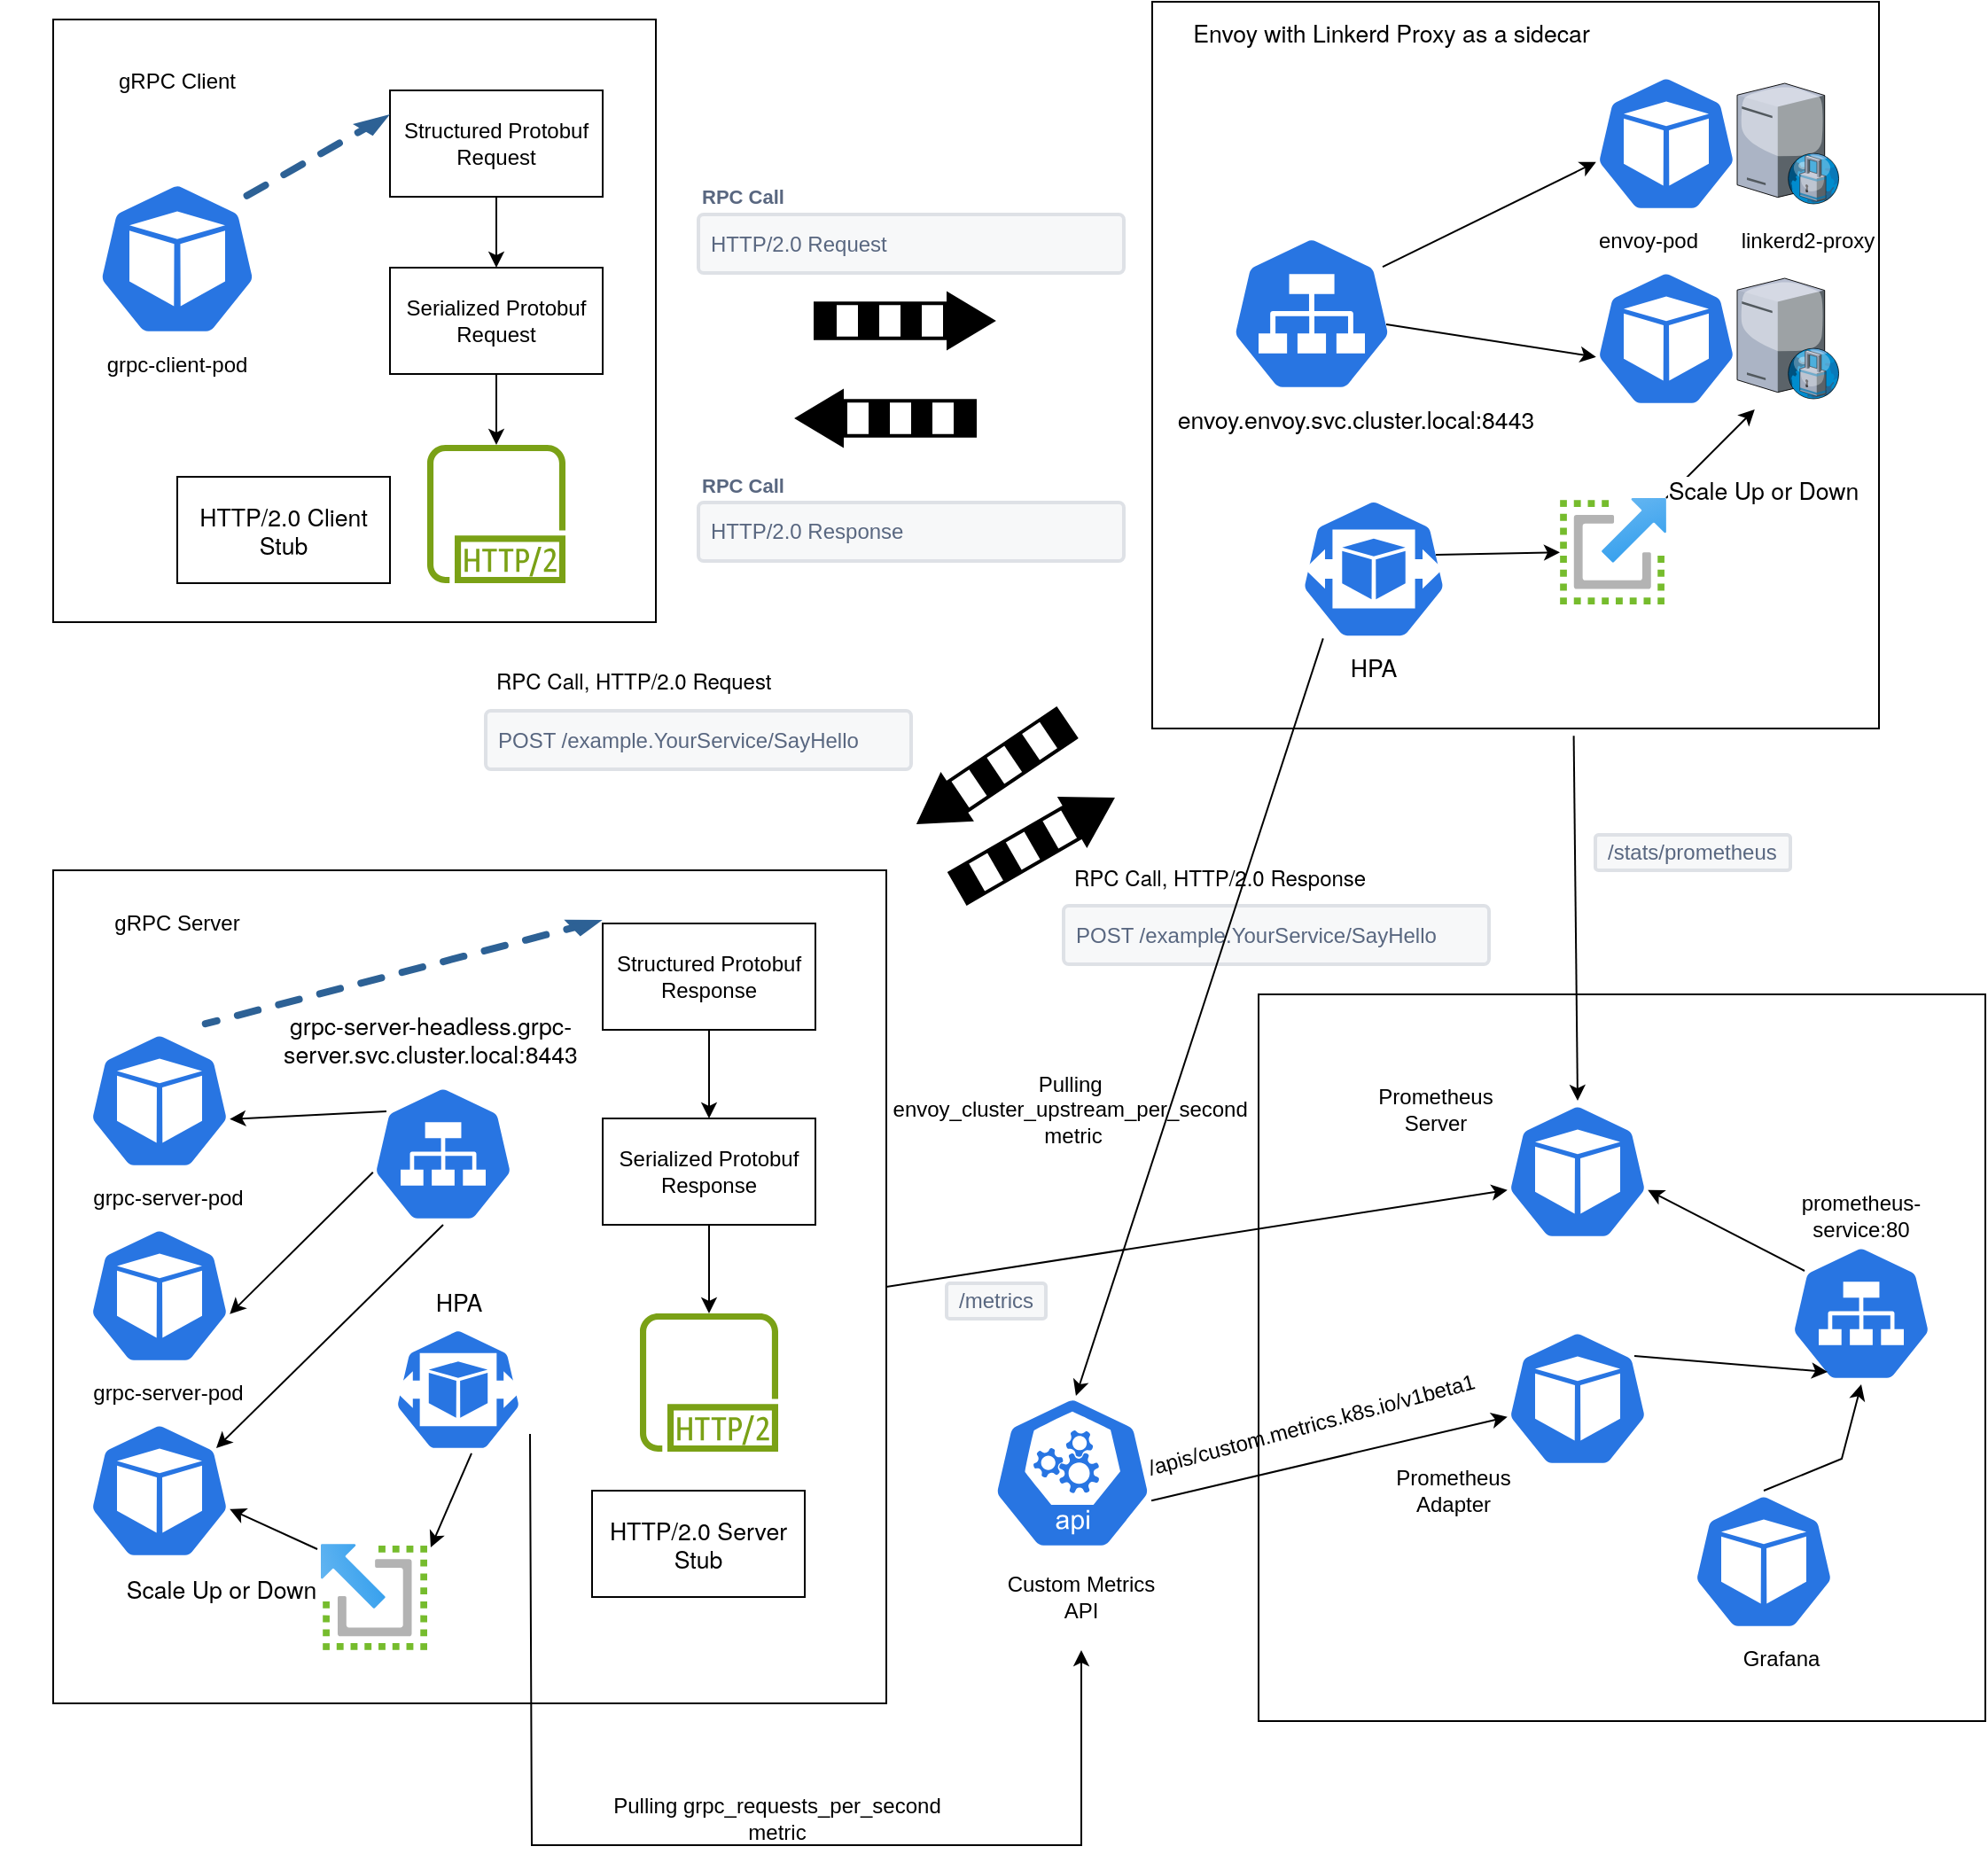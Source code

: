 <mxfile version="22.0.4" type="device">
  <diagram name="Page-1" id="N5Q_urzB3sijw5tgfWox">
    <mxGraphModel dx="1026" dy="655" grid="1" gridSize="10" guides="1" tooltips="1" connect="1" arrows="1" fold="1" page="1" pageScale="1" pageWidth="827" pageHeight="1169" math="0" shadow="0">
      <root>
        <mxCell id="0" />
        <mxCell id="1" parent="0" />
        <mxCell id="jXOrpQiIvjn3FiTN3Y6k-3" value="" style="whiteSpace=wrap;html=1;aspect=fixed;" parent="1" vertex="1">
          <mxGeometry x="50" y="60" width="340" height="340" as="geometry" />
        </mxCell>
        <mxCell id="jXOrpQiIvjn3FiTN3Y6k-4" value="gRPC Client" style="text;html=1;strokeColor=none;fillColor=none;align=center;verticalAlign=middle;whiteSpace=wrap;rounded=0;strokeWidth=4;" parent="1" vertex="1">
          <mxGeometry x="70" y="80" width="100" height="30" as="geometry" />
        </mxCell>
        <mxCell id="jXOrpQiIvjn3FiTN3Y6k-5" value="" style="sketch=0;html=1;dashed=0;whitespace=wrap;fillColor=#2875E2;strokeColor=#ffffff;points=[[0.005,0.63,0],[0.1,0.2,0],[0.9,0.2,0],[0.5,0,0],[0.995,0.63,0],[0.72,0.99,0],[0.5,1,0],[0.28,0.99,0]];verticalLabelPosition=bottom;align=center;verticalAlign=top;shape=mxgraph.kubernetes.icon;prIcon=pod" parent="1" vertex="1">
          <mxGeometry x="75" y="150" width="90" height="90" as="geometry" />
        </mxCell>
        <mxCell id="jXOrpQiIvjn3FiTN3Y6k-6" value="Structured Protobuf Request" style="rounded=0;whiteSpace=wrap;html=1;" parent="1" vertex="1">
          <mxGeometry x="240" y="100" width="120" height="60" as="geometry" />
        </mxCell>
        <mxCell id="jXOrpQiIvjn3FiTN3Y6k-15" value="" style="edgeStyle=orthogonalEdgeStyle;rounded=0;orthogonalLoop=1;jettySize=auto;html=1;" parent="1" source="jXOrpQiIvjn3FiTN3Y6k-7" target="jXOrpQiIvjn3FiTN3Y6k-8" edge="1">
          <mxGeometry relative="1" as="geometry" />
        </mxCell>
        <mxCell id="jXOrpQiIvjn3FiTN3Y6k-7" value="Serialized Protobuf Request" style="rounded=0;whiteSpace=wrap;html=1;" parent="1" vertex="1">
          <mxGeometry x="240" y="200" width="120" height="60" as="geometry" />
        </mxCell>
        <mxCell id="jXOrpQiIvjn3FiTN3Y6k-8" value="" style="sketch=0;outlineConnect=0;fontColor=#232F3E;gradientColor=none;fillColor=#7AA116;strokeColor=none;dashed=0;verticalLabelPosition=bottom;verticalAlign=top;align=center;html=1;fontSize=12;fontStyle=0;aspect=fixed;pointerEvents=1;shape=mxgraph.aws4.http2_protocol;" parent="1" vertex="1">
          <mxGeometry x="261" y="300" width="78" height="78" as="geometry" />
        </mxCell>
        <mxCell id="jXOrpQiIvjn3FiTN3Y6k-9" value="&lt;p style=&quot;-webkit-tap-highlight-color: transparent; box-sizing: border-box; margin: 0px; padding: 0px; font-family: &amp;quot;Helvetica Neue&amp;quot;, Helvetica, &amp;quot;PingFang SC&amp;quot;, &amp;quot;Hiragino Sans GB&amp;quot;, &amp;quot;Microsoft YaHei&amp;quot;, &amp;quot;\5 FAE8F6F96C59ED1&amp;quot;, Arial, sans-serif; background-color: rgb(255, 255, 255); line-height: 1.2; font-size: 10pt;&quot;&gt;HTTP/2.0 Client Stub&lt;/p&gt;" style="rounded=0;whiteSpace=wrap;html=1;" parent="1" vertex="1">
          <mxGeometry x="120" y="318" width="120" height="60" as="geometry" />
        </mxCell>
        <mxCell id="jXOrpQiIvjn3FiTN3Y6k-14" value="" style="endArrow=classic;html=1;rounded=0;exitX=0.5;exitY=1;exitDx=0;exitDy=0;" parent="1" source="jXOrpQiIvjn3FiTN3Y6k-6" target="jXOrpQiIvjn3FiTN3Y6k-7" edge="1">
          <mxGeometry width="50" height="50" relative="1" as="geometry">
            <mxPoint x="440" y="300" as="sourcePoint" />
            <mxPoint x="490" y="250" as="targetPoint" />
          </mxGeometry>
        </mxCell>
        <mxCell id="jXOrpQiIvjn3FiTN3Y6k-16" value="grpc-client-pod" style="text;html=1;strokeColor=none;fillColor=none;align=center;verticalAlign=middle;whiteSpace=wrap;rounded=0;strokeWidth=4;" parent="1" vertex="1">
          <mxGeometry x="70" y="240" width="100" height="30" as="geometry" />
        </mxCell>
        <mxCell id="jXOrpQiIvjn3FiTN3Y6k-17" value="" style="verticalLabelPosition=bottom;html=1;verticalAlign=top;strokeWidth=1;align=center;outlineConnect=0;dashed=0;outlineConnect=0;shape=mxgraph.aws3d.dashedEdge2;strokeColor=#2D6195;aspect=fixed;" parent="1" vertex="1">
          <mxGeometry x="158.29" y="113.46" width="81.71" height="46.54" as="geometry" />
        </mxCell>
        <mxCell id="jXOrpQiIvjn3FiTN3Y6k-18" value="" style="whiteSpace=wrap;html=1;aspect=fixed;" parent="1" vertex="1">
          <mxGeometry x="670" y="50" width="410" height="410" as="geometry" />
        </mxCell>
        <mxCell id="jXOrpQiIvjn3FiTN3Y6k-19" value="" style="verticalLabelPosition=bottom;html=1;verticalAlign=top;strokeWidth=2;shape=mxgraph.lean_mapping.push_arrow;" parent="1" vertex="1">
          <mxGeometry x="480" y="215" width="100" height="30" as="geometry" />
        </mxCell>
        <mxCell id="jXOrpQiIvjn3FiTN3Y6k-21" value="" style="verticalLabelPosition=bottom;html=1;verticalAlign=top;strokeWidth=2;shape=mxgraph.lean_mapping.push_arrow;rotation=-180;" parent="1" vertex="1">
          <mxGeometry x="470" y="270" width="100" height="30" as="geometry" />
        </mxCell>
        <mxCell id="jXOrpQiIvjn3FiTN3Y6k-22" value="" style="sketch=0;html=1;dashed=0;whitespace=wrap;fillColor=#2875E2;strokeColor=#ffffff;points=[[0.005,0.63,0],[0.1,0.2,0],[0.9,0.2,0],[0.5,0,0],[0.995,0.63,0],[0.72,0.99,0],[0.5,1,0],[0.28,0.99,0]];verticalLabelPosition=bottom;align=center;verticalAlign=top;shape=mxgraph.kubernetes.icon;prIcon=pod" parent="1" vertex="1">
          <mxGeometry x="920" y="90" width="80" height="80" as="geometry" />
        </mxCell>
        <mxCell id="jXOrpQiIvjn3FiTN3Y6k-24" value="" style="sketch=0;html=1;dashed=0;whitespace=wrap;fillColor=#2875E2;strokeColor=#ffffff;points=[[0.005,0.63,0],[0.1,0.2,0],[0.9,0.2,0],[0.5,0,0],[0.995,0.63,0],[0.72,0.99,0],[0.5,1,0],[0.28,0.99,0]];verticalLabelPosition=bottom;align=center;verticalAlign=top;shape=mxgraph.kubernetes.icon;prIcon=pod" parent="1" vertex="1">
          <mxGeometry x="920" y="200" width="80" height="80" as="geometry" />
        </mxCell>
        <mxCell id="jXOrpQiIvjn3FiTN3Y6k-25" value="" style="verticalLabelPosition=bottom;sketch=0;aspect=fixed;html=1;verticalAlign=top;strokeColor=none;align=center;outlineConnect=0;shape=mxgraph.citrix.proxy_server;" parent="1" vertex="1">
          <mxGeometry x="1000" y="96" width="57.8" height="68" as="geometry" />
        </mxCell>
        <mxCell id="jXOrpQiIvjn3FiTN3Y6k-26" value="" style="verticalLabelPosition=bottom;sketch=0;aspect=fixed;html=1;verticalAlign=top;strokeColor=none;align=center;outlineConnect=0;shape=mxgraph.citrix.proxy_server;" parent="1" vertex="1">
          <mxGeometry x="1000" y="206" width="57.8" height="68" as="geometry" />
        </mxCell>
        <mxCell id="jXOrpQiIvjn3FiTN3Y6k-27" value="envoy-pod" style="text;html=1;strokeColor=none;fillColor=none;align=center;verticalAlign=middle;whiteSpace=wrap;rounded=0;strokeWidth=4;" parent="1" vertex="1">
          <mxGeometry x="900" y="170" width="100" height="30" as="geometry" />
        </mxCell>
        <mxCell id="jXOrpQiIvjn3FiTN3Y6k-28" value="linkerd2-proxy" style="text;html=1;strokeColor=none;fillColor=none;align=center;verticalAlign=middle;whiteSpace=wrap;rounded=0;strokeWidth=4;" parent="1" vertex="1">
          <mxGeometry x="990" y="170" width="100" height="30" as="geometry" />
        </mxCell>
        <mxCell id="jXOrpQiIvjn3FiTN3Y6k-29" value="&lt;p style=&quot;-webkit-tap-highlight-color: transparent; box-sizing: border-box; margin: 0px; padding: 0px; font-family: &amp;quot;Helvetica Neue&amp;quot;, Helvetica, &amp;quot;PingFang SC&amp;quot;, &amp;quot;Hiragino Sans GB&amp;quot;, &amp;quot;Microsoft YaHei&amp;quot;, &amp;quot;\5 FAE8F6F96C59ED1&amp;quot;, Arial, sans-serif; background-color: rgb(255, 255, 255); line-height: 1.2; font-size: 10pt;&quot;&gt;Envoy with Linkerd Proxy as a sidecar&lt;/p&gt;&lt;div&gt;&lt;span style=&quot;-webkit-tap-highlight-color: transparent; box-sizing: border-box; font-family: Arial; font-size: 10pt;&quot;&gt;&lt;br&gt;&lt;/span&gt;&lt;/div&gt;" style="text;html=1;strokeColor=none;fillColor=none;align=center;verticalAlign=middle;whiteSpace=wrap;rounded=0;strokeWidth=4;" parent="1" vertex="1">
          <mxGeometry x="680" y="60" width="250" height="30" as="geometry" />
        </mxCell>
        <mxCell id="jXOrpQiIvjn3FiTN3Y6k-30" value="" style="sketch=0;html=1;dashed=0;whitespace=wrap;fillColor=#2875E2;strokeColor=#ffffff;points=[[0.005,0.63,0],[0.1,0.2,0],[0.9,0.2,0],[0.5,0,0],[0.995,0.63,0],[0.72,0.99,0],[0.5,1,0],[0.28,0.99,0]];verticalLabelPosition=bottom;align=center;verticalAlign=top;shape=mxgraph.kubernetes.icon;prIcon=svc" parent="1" vertex="1">
          <mxGeometry x="710" y="182" width="100" height="88" as="geometry" />
        </mxCell>
        <mxCell id="jXOrpQiIvjn3FiTN3Y6k-31" value="&lt;p style=&quot;-webkit-tap-highlight-color: transparent; box-sizing: border-box; margin: 0px; padding: 0px; font-family: &amp;quot;Helvetica Neue&amp;quot;, Helvetica, &amp;quot;PingFang SC&amp;quot;, &amp;quot;Hiragino Sans GB&amp;quot;, &amp;quot;Microsoft YaHei&amp;quot;, &amp;quot;\5 FAE8F6F96C59ED1&amp;quot;, Arial, sans-serif; background-color: rgb(255, 255, 255); line-height: 1.2; font-size: 10pt;&quot;&gt;envoy.envoy.svc.cluster.local:8443&lt;br&gt;&lt;/p&gt;" style="text;html=1;strokeColor=none;fillColor=none;align=center;verticalAlign=middle;whiteSpace=wrap;rounded=0;strokeWidth=4;" parent="1" vertex="1">
          <mxGeometry x="660" y="270" width="250" height="30" as="geometry" />
        </mxCell>
        <mxCell id="jXOrpQiIvjn3FiTN3Y6k-32" value="" style="sketch=0;html=1;dashed=0;whitespace=wrap;fillColor=#2875E2;strokeColor=#ffffff;points=[[0.005,0.63,0],[0.1,0.2,0],[0.9,0.2,0],[0.5,0,0],[0.995,0.63,0],[0.72,0.99,0],[0.5,1,0],[0.28,0.99,0]];verticalLabelPosition=bottom;align=center;verticalAlign=top;shape=mxgraph.kubernetes.icon;prIcon=hpa" parent="1" vertex="1">
          <mxGeometry x="730" y="330" width="130" height="80" as="geometry" />
        </mxCell>
        <mxCell id="jXOrpQiIvjn3FiTN3Y6k-33" value="&lt;p style=&quot;-webkit-tap-highlight-color: transparent; box-sizing: border-box; margin: 0px; padding: 0px; font-family: &amp;quot;Helvetica Neue&amp;quot;, Helvetica, &amp;quot;PingFang SC&amp;quot;, &amp;quot;Hiragino Sans GB&amp;quot;, &amp;quot;Microsoft YaHei&amp;quot;, &amp;quot;\5 FAE8F6F96C59ED1&amp;quot;, Arial, sans-serif; background-color: rgb(255, 255, 255); line-height: 1.2; font-size: 10pt;&quot;&gt;HPA&lt;br&gt;&lt;/p&gt;" style="text;html=1;strokeColor=none;fillColor=none;align=center;verticalAlign=middle;whiteSpace=wrap;rounded=0;strokeWidth=4;" parent="1" vertex="1">
          <mxGeometry x="670" y="410" width="250" height="30" as="geometry" />
        </mxCell>
        <mxCell id="jXOrpQiIvjn3FiTN3Y6k-34" value="" style="endArrow=classic;html=1;rounded=0;entryX=0.005;entryY=0.63;entryDx=0;entryDy=0;entryPerimeter=0;exitX=0.9;exitY=0.2;exitDx=0;exitDy=0;exitPerimeter=0;" parent="1" source="jXOrpQiIvjn3FiTN3Y6k-30" target="jXOrpQiIvjn3FiTN3Y6k-22" edge="1">
          <mxGeometry width="50" height="50" relative="1" as="geometry">
            <mxPoint x="820" y="190" as="sourcePoint" />
            <mxPoint x="870" y="140" as="targetPoint" />
          </mxGeometry>
        </mxCell>
        <mxCell id="jXOrpQiIvjn3FiTN3Y6k-35" value="" style="endArrow=classic;html=1;rounded=0;entryX=0.005;entryY=0.63;entryDx=0;entryDy=0;entryPerimeter=0;exitX=0.92;exitY=0.568;exitDx=0;exitDy=0;exitPerimeter=0;" parent="1" source="jXOrpQiIvjn3FiTN3Y6k-30" target="jXOrpQiIvjn3FiTN3Y6k-24" edge="1">
          <mxGeometry width="50" height="50" relative="1" as="geometry">
            <mxPoint x="820" y="209" as="sourcePoint" />
            <mxPoint x="930" y="150" as="targetPoint" />
          </mxGeometry>
        </mxCell>
        <mxCell id="jXOrpQiIvjn3FiTN3Y6k-36" value="" style="image;aspect=fixed;html=1;points=[];align=center;fontSize=12;image=img/lib/azure2/general/Scale.svg;" parent="1" vertex="1">
          <mxGeometry x="900" y="330" width="60" height="60" as="geometry" />
        </mxCell>
        <mxCell id="jXOrpQiIvjn3FiTN3Y6k-37" value="" style="endArrow=classic;html=1;rounded=0;exitX=0.769;exitY=0.4;exitDx=0;exitDy=0;exitPerimeter=0;" parent="1" source="jXOrpQiIvjn3FiTN3Y6k-32" target="jXOrpQiIvjn3FiTN3Y6k-36" edge="1">
          <mxGeometry width="50" height="50" relative="1" as="geometry">
            <mxPoint x="840" y="400" as="sourcePoint" />
            <mxPoint x="890" y="350" as="targetPoint" />
          </mxGeometry>
        </mxCell>
        <mxCell id="jXOrpQiIvjn3FiTN3Y6k-38" value="" style="endArrow=classic;html=1;rounded=0;entryX=0.829;entryY=0.561;entryDx=0;entryDy=0;entryPerimeter=0;" parent="1" source="jXOrpQiIvjn3FiTN3Y6k-36" target="jXOrpQiIvjn3FiTN3Y6k-18" edge="1">
          <mxGeometry width="50" height="50" relative="1" as="geometry">
            <mxPoint x="950" y="311" as="sourcePoint" />
            <mxPoint x="1020" y="310" as="targetPoint" />
          </mxGeometry>
        </mxCell>
        <mxCell id="jXOrpQiIvjn3FiTN3Y6k-39" value="&lt;p style=&quot;-webkit-tap-highlight-color: transparent; box-sizing: border-box; margin: 0px; padding: 0px; font-family: &amp;quot;Helvetica Neue&amp;quot;, Helvetica, &amp;quot;PingFang SC&amp;quot;, &amp;quot;Hiragino Sans GB&amp;quot;, &amp;quot;Microsoft YaHei&amp;quot;, &amp;quot;\5 FAE8F6F96C59ED1&amp;quot;, Arial, sans-serif; background-color: rgb(255, 255, 255); line-height: 1.2; font-size: 10pt;&quot;&gt;Scale Up or Down&lt;br&gt;&lt;/p&gt;" style="text;html=1;strokeColor=none;fillColor=none;align=center;verticalAlign=middle;whiteSpace=wrap;rounded=0;strokeWidth=4;" parent="1" vertex="1">
          <mxGeometry x="890" y="310" width="250" height="30" as="geometry" />
        </mxCell>
        <mxCell id="jXOrpQiIvjn3FiTN3Y6k-40" value="RPC Call" style="fillColor=none;strokeColor=none;html=1;fontSize=11;fontStyle=0;align=left;fontColor=#596780;fontStyle=1;fontSize=11" parent="1" vertex="1">
          <mxGeometry x="414" y="150" width="240" height="20" as="geometry" />
        </mxCell>
        <mxCell id="jXOrpQiIvjn3FiTN3Y6k-41" value="HTTP/2.0 Request" style="rounded=1;arcSize=9;fillColor=#F7F8F9;align=left;spacingLeft=5;strokeColor=#DEE1E6;html=1;strokeWidth=2;fontColor=#596780;fontSize=12" parent="1" vertex="1">
          <mxGeometry x="414" y="170" width="240" height="33" as="geometry" />
        </mxCell>
        <mxCell id="jXOrpQiIvjn3FiTN3Y6k-43" value="RPC Call" style="fillColor=none;strokeColor=none;html=1;fontSize=11;fontStyle=0;align=left;fontColor=#596780;fontStyle=1;fontSize=11" parent="1" vertex="1">
          <mxGeometry x="414" y="312.5" width="240" height="20" as="geometry" />
        </mxCell>
        <mxCell id="jXOrpQiIvjn3FiTN3Y6k-44" value="HTTP/2.0 Response" style="rounded=1;arcSize=9;fillColor=#F7F8F9;align=left;spacingLeft=5;strokeColor=#DEE1E6;html=1;strokeWidth=2;fontColor=#596780;fontSize=12" parent="1" vertex="1">
          <mxGeometry x="414" y="332.5" width="240" height="33" as="geometry" />
        </mxCell>
        <mxCell id="jXOrpQiIvjn3FiTN3Y6k-45" value="" style="whiteSpace=wrap;html=1;aspect=fixed;" parent="1" vertex="1">
          <mxGeometry x="50" y="540" width="470" height="470" as="geometry" />
        </mxCell>
        <mxCell id="jXOrpQiIvjn3FiTN3Y6k-46" value="" style="verticalLabelPosition=bottom;html=1;verticalAlign=top;strokeWidth=2;shape=mxgraph.lean_mapping.push_arrow;rotation=-214;" parent="1" vertex="1">
          <mxGeometry x="530" y="470" width="100" height="30" as="geometry" />
        </mxCell>
        <mxCell id="jXOrpQiIvjn3FiTN3Y6k-47" value="" style="verticalLabelPosition=bottom;html=1;verticalAlign=top;strokeWidth=2;shape=mxgraph.lean_mapping.push_arrow;rotation=-30;" parent="1" vertex="1">
          <mxGeometry x="554" y="510" width="100" height="30" as="geometry" />
        </mxCell>
        <mxCell id="jXOrpQiIvjn3FiTN3Y6k-48" value="&lt;p style=&quot;-webkit-tap-highlight-color: transparent; box-sizing: border-box; margin: 0px 4px; padding: 0px; color: rgb(0, 0, 0); font-family: &amp;quot;Helvetica Neue&amp;quot;, Helvetica, &amp;quot;PingFang SC&amp;quot;, &amp;quot;Hiragino Sans GB&amp;quot;, &amp;quot;Microsoft YaHei&amp;quot;, &amp;quot;\5 FAE8F6F96C59ED1&amp;quot;, Arial, sans-serif; font-weight: 400; background-color: rgb(255, 255, 255); text-align: center; line-height: 1.2; font-size: 9pt;&quot;&gt;RPC Call, HTTP/2.0 Request&lt;/p&gt;&lt;div&gt;&lt;span style=&quot;-webkit-tap-highlight-color: transparent; box-sizing: border-box; font-family: Arial; font-size: 9pt;&quot;&gt;&lt;br&gt;&lt;/span&gt;&lt;/div&gt;" style="fillColor=none;strokeColor=none;html=1;fontSize=11;fontStyle=0;align=left;fontColor=#596780;fontStyle=1;fontSize=11" parent="1" vertex="1">
          <mxGeometry x="294" y="430" width="240" height="20" as="geometry" />
        </mxCell>
        <mxCell id="jXOrpQiIvjn3FiTN3Y6k-49" value="POST /example.YourService/SayHello" style="rounded=1;arcSize=9;fillColor=#F7F8F9;align=left;spacingLeft=5;strokeColor=#DEE1E6;html=1;strokeWidth=2;fontColor=#596780;fontSize=12" parent="1" vertex="1">
          <mxGeometry x="294" y="450" width="240" height="33" as="geometry" />
        </mxCell>
        <mxCell id="jXOrpQiIvjn3FiTN3Y6k-50" value="&lt;p style=&quot;border-color: var(--border-color); -webkit-tap-highlight-color: transparent; box-sizing: border-box; margin: 0px 4px; padding: 0px; color: rgb(0, 0, 0); font-family: &amp;quot;Helvetica Neue&amp;quot;, Helvetica, &amp;quot;PingFang SC&amp;quot;, &amp;quot;Hiragino Sans GB&amp;quot;, &amp;quot;Microsoft YaHei&amp;quot;, &amp;quot;\5 FAE8F6F96C59ED1&amp;quot;, Arial, sans-serif; font-weight: 400; background-color: rgb(255, 255, 255); text-align: center; line-height: 1.2; font-size: 9pt;&quot;&gt;RPC Call, HTTP/2.0 Response&lt;/p&gt;&lt;div&gt;&lt;br&gt;&lt;/div&gt;" style="fillColor=none;strokeColor=none;html=1;fontSize=11;fontStyle=0;align=left;fontColor=#596780;fontStyle=1;fontSize=11" parent="1" vertex="1">
          <mxGeometry x="620" y="540" width="240" height="20" as="geometry" />
        </mxCell>
        <mxCell id="jXOrpQiIvjn3FiTN3Y6k-51" value="POST /example.YourService/SayHello" style="rounded=1;arcSize=9;fillColor=#F7F8F9;align=left;spacingLeft=5;strokeColor=#DEE1E6;html=1;strokeWidth=2;fontColor=#596780;fontSize=12" parent="1" vertex="1">
          <mxGeometry x="620" y="560" width="240" height="33" as="geometry" />
        </mxCell>
        <mxCell id="jXOrpQiIvjn3FiTN3Y6k-52" value="" style="sketch=0;html=1;dashed=0;whitespace=wrap;fillColor=#2875E2;strokeColor=#ffffff;points=[[0.005,0.63,0],[0.1,0.2,0],[0.9,0.2,0],[0.5,0,0],[0.995,0.63,0],[0.72,0.99,0],[0.5,1,0],[0.28,0.99,0]];verticalLabelPosition=bottom;align=center;verticalAlign=top;shape=mxgraph.kubernetes.icon;prIcon=pod" parent="1" vertex="1">
          <mxGeometry x="70" y="630" width="80" height="80" as="geometry" />
        </mxCell>
        <mxCell id="jXOrpQiIvjn3FiTN3Y6k-53" value="" style="sketch=0;html=1;dashed=0;whitespace=wrap;fillColor=#2875E2;strokeColor=#ffffff;points=[[0.005,0.63,0],[0.1,0.2,0],[0.9,0.2,0],[0.5,0,0],[0.995,0.63,0],[0.72,0.99,0],[0.5,1,0],[0.28,0.99,0]];verticalLabelPosition=bottom;align=center;verticalAlign=top;shape=mxgraph.kubernetes.icon;prIcon=pod" parent="1" vertex="1">
          <mxGeometry x="70" y="850" width="80" height="80" as="geometry" />
        </mxCell>
        <mxCell id="jXOrpQiIvjn3FiTN3Y6k-54" value="" style="sketch=0;html=1;dashed=0;whitespace=wrap;fillColor=#2875E2;strokeColor=#ffffff;points=[[0.005,0.63,0],[0.1,0.2,0],[0.9,0.2,0],[0.5,0,0],[0.995,0.63,0],[0.72,0.99,0],[0.5,1,0],[0.28,0.99,0]];verticalLabelPosition=bottom;align=center;verticalAlign=top;shape=mxgraph.kubernetes.icon;prIcon=pod" parent="1" vertex="1">
          <mxGeometry x="70" y="740" width="80" height="80" as="geometry" />
        </mxCell>
        <mxCell id="jXOrpQiIvjn3FiTN3Y6k-55" value="gRPC Server" style="text;html=1;strokeColor=none;fillColor=none;align=center;verticalAlign=middle;whiteSpace=wrap;rounded=0;strokeWidth=4;" parent="1" vertex="1">
          <mxGeometry x="70" y="555" width="100" height="30" as="geometry" />
        </mxCell>
        <mxCell id="jXOrpQiIvjn3FiTN3Y6k-56" value="grpc-server-pod" style="text;html=1;strokeColor=none;fillColor=none;align=center;verticalAlign=middle;whiteSpace=wrap;rounded=0;strokeWidth=4;" parent="1" vertex="1">
          <mxGeometry x="65" y="710" width="100" height="30" as="geometry" />
        </mxCell>
        <mxCell id="jXOrpQiIvjn3FiTN3Y6k-57" value="grpc-server-pod" style="text;html=1;strokeColor=none;fillColor=none;align=center;verticalAlign=middle;whiteSpace=wrap;rounded=0;strokeWidth=4;" parent="1" vertex="1">
          <mxGeometry x="65" y="820" width="100" height="30" as="geometry" />
        </mxCell>
        <mxCell id="jXOrpQiIvjn3FiTN3Y6k-58" value="" style="sketch=0;html=1;dashed=0;whitespace=wrap;fillColor=#2875E2;strokeColor=#ffffff;points=[[0.005,0.63,0],[0.1,0.2,0],[0.9,0.2,0],[0.5,0,0],[0.995,0.63,0],[0.72,0.99,0],[0.5,1,0],[0.28,0.99,0]];verticalLabelPosition=bottom;align=center;verticalAlign=top;shape=mxgraph.kubernetes.icon;prIcon=svc" parent="1" vertex="1">
          <mxGeometry x="230" y="660" width="80" height="80" as="geometry" />
        </mxCell>
        <mxCell id="jXOrpQiIvjn3FiTN3Y6k-59" value="&lt;p style=&quot;-webkit-tap-highlight-color: transparent; box-sizing: border-box; margin: 0px; padding: 0px; font-family: &amp;quot;Helvetica Neue&amp;quot;, Helvetica, &amp;quot;PingFang SC&amp;quot;, &amp;quot;Hiragino Sans GB&amp;quot;, &amp;quot;Microsoft YaHei&amp;quot;, &amp;quot;\5 FAE8F6F96C59ED1&amp;quot;, Arial, sans-serif; background-color: rgb(255, 255, 255); line-height: 1.2; font-size: 10pt;&quot;&gt;grpc-server-headless.grpc-server.svc.cluster.local:8443&lt;br&gt;&lt;/p&gt;" style="text;html=1;strokeColor=none;fillColor=none;align=center;verticalAlign=middle;whiteSpace=wrap;rounded=0;strokeWidth=4;" parent="1" vertex="1">
          <mxGeometry x="158.29" y="620" width="210" height="30" as="geometry" />
        </mxCell>
        <mxCell id="jXOrpQiIvjn3FiTN3Y6k-60" value="" style="endArrow=classic;html=1;rounded=0;exitX=0.005;exitY=0.63;exitDx=0;exitDy=0;exitPerimeter=0;entryX=0.995;entryY=0.63;entryDx=0;entryDy=0;entryPerimeter=0;" parent="1" source="jXOrpQiIvjn3FiTN3Y6k-58" target="jXOrpQiIvjn3FiTN3Y6k-54" edge="1">
          <mxGeometry width="50" height="50" relative="1" as="geometry">
            <mxPoint x="180" y="790" as="sourcePoint" />
            <mxPoint x="230" y="740" as="targetPoint" />
          </mxGeometry>
        </mxCell>
        <mxCell id="jXOrpQiIvjn3FiTN3Y6k-61" value="" style="endArrow=classic;html=1;rounded=0;exitX=0.1;exitY=0.2;exitDx=0;exitDy=0;exitPerimeter=0;entryX=0.995;entryY=0.63;entryDx=0;entryDy=0;entryPerimeter=0;" parent="1" source="jXOrpQiIvjn3FiTN3Y6k-58" target="jXOrpQiIvjn3FiTN3Y6k-52" edge="1">
          <mxGeometry width="50" height="50" relative="1" as="geometry">
            <mxPoint x="250" y="810" as="sourcePoint" />
            <mxPoint x="160" y="800" as="targetPoint" />
          </mxGeometry>
        </mxCell>
        <mxCell id="jXOrpQiIvjn3FiTN3Y6k-62" value="" style="endArrow=classic;html=1;rounded=0;exitX=0.5;exitY=1;exitDx=0;exitDy=0;entryX=0.9;entryY=0.2;entryDx=0;entryDy=0;entryPerimeter=0;exitPerimeter=0;" parent="1" source="jXOrpQiIvjn3FiTN3Y6k-58" target="jXOrpQiIvjn3FiTN3Y6k-53" edge="1">
          <mxGeometry width="50" height="50" relative="1" as="geometry">
            <mxPoint x="268" y="956" as="sourcePoint" />
            <mxPoint x="170" y="870" as="targetPoint" />
          </mxGeometry>
        </mxCell>
        <mxCell id="jXOrpQiIvjn3FiTN3Y6k-63" value="Structured Protobuf Response" style="rounded=0;whiteSpace=wrap;html=1;" parent="1" vertex="1">
          <mxGeometry x="360" y="570" width="120" height="60" as="geometry" />
        </mxCell>
        <mxCell id="jXOrpQiIvjn3FiTN3Y6k-70" value="" style="edgeStyle=orthogonalEdgeStyle;rounded=0;orthogonalLoop=1;jettySize=auto;html=1;" parent="1" source="jXOrpQiIvjn3FiTN3Y6k-66" target="jXOrpQiIvjn3FiTN3Y6k-67" edge="1">
          <mxGeometry relative="1" as="geometry" />
        </mxCell>
        <mxCell id="jXOrpQiIvjn3FiTN3Y6k-66" value="Serialized Protobuf Response" style="rounded=0;whiteSpace=wrap;html=1;" parent="1" vertex="1">
          <mxGeometry x="360" y="680" width="120" height="60" as="geometry" />
        </mxCell>
        <mxCell id="jXOrpQiIvjn3FiTN3Y6k-67" value="" style="sketch=0;outlineConnect=0;fontColor=#232F3E;gradientColor=none;fillColor=#7AA116;strokeColor=none;dashed=0;verticalLabelPosition=bottom;verticalAlign=top;align=center;html=1;fontSize=12;fontStyle=0;aspect=fixed;pointerEvents=1;shape=mxgraph.aws4.http2_protocol;" parent="1" vertex="1">
          <mxGeometry x="381" y="790" width="78" height="78" as="geometry" />
        </mxCell>
        <mxCell id="jXOrpQiIvjn3FiTN3Y6k-68" value="&lt;p style=&quot;-webkit-tap-highlight-color: transparent; box-sizing: border-box; margin: 0px; padding: 0px; font-family: &amp;quot;Helvetica Neue&amp;quot;, Helvetica, &amp;quot;PingFang SC&amp;quot;, &amp;quot;Hiragino Sans GB&amp;quot;, &amp;quot;Microsoft YaHei&amp;quot;, &amp;quot;\5 FAE8F6F96C59ED1&amp;quot;, Arial, sans-serif; background-color: rgb(255, 255, 255); line-height: 1.2; font-size: 10pt;&quot;&gt;HTTP/2.0 Server Stub&lt;/p&gt;" style="rounded=0;whiteSpace=wrap;html=1;" parent="1" vertex="1">
          <mxGeometry x="354" y="890" width="120" height="60" as="geometry" />
        </mxCell>
        <mxCell id="jXOrpQiIvjn3FiTN3Y6k-69" value="" style="endArrow=classic;html=1;rounded=0;exitX=0.5;exitY=1;exitDx=0;exitDy=0;entryX=0.5;entryY=0;entryDx=0;entryDy=0;" parent="1" source="jXOrpQiIvjn3FiTN3Y6k-63" target="jXOrpQiIvjn3FiTN3Y6k-66" edge="1">
          <mxGeometry width="50" height="50" relative="1" as="geometry">
            <mxPoint x="510" y="700" as="sourcePoint" />
            <mxPoint x="560" y="650" as="targetPoint" />
          </mxGeometry>
        </mxCell>
        <mxCell id="jXOrpQiIvjn3FiTN3Y6k-71" value="" style="sketch=0;html=1;dashed=0;whitespace=wrap;fillColor=#2875E2;strokeColor=#ffffff;points=[[0.005,0.63,0],[0.1,0.2,0],[0.9,0.2,0],[0.5,0,0],[0.995,0.63,0],[0.72,0.99,0],[0.5,1,0],[0.28,0.99,0]];verticalLabelPosition=bottom;align=center;verticalAlign=top;shape=mxgraph.kubernetes.icon;prIcon=hpa" parent="1" vertex="1">
          <mxGeometry x="218" y="798" width="121" height="70" as="geometry" />
        </mxCell>
        <mxCell id="jXOrpQiIvjn3FiTN3Y6k-72" value="&lt;p style=&quot;-webkit-tap-highlight-color: transparent; box-sizing: border-box; margin: 0px; padding: 0px; font-family: &amp;quot;Helvetica Neue&amp;quot;, Helvetica, &amp;quot;PingFang SC&amp;quot;, &amp;quot;Hiragino Sans GB&amp;quot;, &amp;quot;Microsoft YaHei&amp;quot;, &amp;quot;\5 FAE8F6F96C59ED1&amp;quot;, Arial, sans-serif; background-color: rgb(255, 255, 255); line-height: 1.2; font-size: 10pt;&quot;&gt;HPA&lt;br&gt;&lt;/p&gt;" style="text;html=1;strokeColor=none;fillColor=none;align=center;verticalAlign=middle;whiteSpace=wrap;rounded=0;strokeWidth=4;" parent="1" vertex="1">
          <mxGeometry x="153.5" y="768" width="250" height="30" as="geometry" />
        </mxCell>
        <mxCell id="jXOrpQiIvjn3FiTN3Y6k-73" value="" style="image;aspect=fixed;html=1;points=[];align=center;fontSize=12;image=img/lib/azure2/general/Scale.svg;rotation=-90;" parent="1" vertex="1">
          <mxGeometry x="201" y="920" width="60" height="60" as="geometry" />
        </mxCell>
        <mxCell id="jXOrpQiIvjn3FiTN3Y6k-74" value="&lt;p style=&quot;-webkit-tap-highlight-color: transparent; box-sizing: border-box; margin: 0px; padding: 0px; font-family: &amp;quot;Helvetica Neue&amp;quot;, Helvetica, &amp;quot;PingFang SC&amp;quot;, &amp;quot;Hiragino Sans GB&amp;quot;, &amp;quot;Microsoft YaHei&amp;quot;, &amp;quot;\5 FAE8F6F96C59ED1&amp;quot;, Arial, sans-serif; background-color: rgb(255, 255, 255); line-height: 1.2; font-size: 10pt;&quot;&gt;Scale Up or Down&lt;br&gt;&lt;/p&gt;" style="text;html=1;strokeColor=none;fillColor=none;align=center;verticalAlign=middle;whiteSpace=wrap;rounded=0;strokeWidth=4;" parent="1" vertex="1">
          <mxGeometry x="20" y="930" width="250" height="30" as="geometry" />
        </mxCell>
        <mxCell id="jXOrpQiIvjn3FiTN3Y6k-75" value="" style="endArrow=classic;html=1;rounded=0;exitX=0.95;exitY=-0.033;exitDx=0;exitDy=0;exitPerimeter=0;entryX=0.995;entryY=0.63;entryDx=0;entryDy=0;entryPerimeter=0;" parent="1" source="jXOrpQiIvjn3FiTN3Y6k-73" target="jXOrpQiIvjn3FiTN3Y6k-53" edge="1">
          <mxGeometry width="50" height="50" relative="1" as="geometry">
            <mxPoint x="220" y="770" as="sourcePoint" />
            <mxPoint x="270" y="720" as="targetPoint" />
          </mxGeometry>
        </mxCell>
        <mxCell id="jXOrpQiIvjn3FiTN3Y6k-76" value="" style="endArrow=classic;html=1;rounded=0;exitX=0.562;exitY=1.014;exitDx=0;exitDy=0;exitPerimeter=0;entryX=0.967;entryY=1.033;entryDx=0;entryDy=0;entryPerimeter=0;" parent="1" source="jXOrpQiIvjn3FiTN3Y6k-71" target="jXOrpQiIvjn3FiTN3Y6k-73" edge="1">
          <mxGeometry width="50" height="50" relative="1" as="geometry">
            <mxPoint x="209" y="933" as="sourcePoint" />
            <mxPoint x="160" y="910" as="targetPoint" />
          </mxGeometry>
        </mxCell>
        <mxCell id="jXOrpQiIvjn3FiTN3Y6k-77" value="" style="verticalLabelPosition=bottom;html=1;verticalAlign=top;strokeWidth=1;align=center;outlineConnect=0;dashed=0;outlineConnect=0;shape=mxgraph.aws3d.dashedEdge2;strokeColor=#2D6195;aspect=fixed;rotation=15;" parent="1" vertex="1">
          <mxGeometry x="147.29" y="540" width="201.19" height="114.59" as="geometry" />
        </mxCell>
        <mxCell id="jXOrpQiIvjn3FiTN3Y6k-78" value="" style="whiteSpace=wrap;html=1;aspect=fixed;" parent="1" vertex="1">
          <mxGeometry x="730" y="610" width="410" height="410" as="geometry" />
        </mxCell>
        <mxCell id="jXOrpQiIvjn3FiTN3Y6k-79" value="" style="sketch=0;html=1;dashed=0;whitespace=wrap;fillColor=#2875E2;strokeColor=#ffffff;points=[[0.005,0.63,0],[0.1,0.2,0],[0.9,0.2,0],[0.5,0,0],[0.995,0.63,0],[0.72,0.99,0],[0.5,1,0],[0.28,0.99,0]];verticalLabelPosition=bottom;align=center;verticalAlign=top;shape=mxgraph.kubernetes.icon;prIcon=pod" parent="1" vertex="1">
          <mxGeometry x="870" y="670" width="80" height="80" as="geometry" />
        </mxCell>
        <mxCell id="jXOrpQiIvjn3FiTN3Y6k-80" value="" style="sketch=0;html=1;dashed=0;whitespace=wrap;fillColor=#2875E2;strokeColor=#ffffff;points=[[0.005,0.63,0],[0.1,0.2,0],[0.9,0.2,0],[0.5,0,0],[0.995,0.63,0],[0.72,0.99,0],[0.5,1,0],[0.28,0.99,0]];verticalLabelPosition=bottom;align=center;verticalAlign=top;shape=mxgraph.kubernetes.icon;prIcon=pod" parent="1" vertex="1">
          <mxGeometry x="870" y="798" width="80" height="80" as="geometry" />
        </mxCell>
        <mxCell id="jXOrpQiIvjn3FiTN3Y6k-81" value="Prometheus Server" style="text;html=1;strokeColor=none;fillColor=none;align=center;verticalAlign=middle;whiteSpace=wrap;rounded=0;strokeWidth=4;" parent="1" vertex="1">
          <mxGeometry x="780" y="660" width="100" height="30" as="geometry" />
        </mxCell>
        <mxCell id="jXOrpQiIvjn3FiTN3Y6k-82" value="Prometheus Adapter" style="text;html=1;strokeColor=none;fillColor=none;align=center;verticalAlign=middle;whiteSpace=wrap;rounded=0;strokeWidth=4;" parent="1" vertex="1">
          <mxGeometry x="790" y="875" width="100" height="30" as="geometry" />
        </mxCell>
        <mxCell id="jXOrpQiIvjn3FiTN3Y6k-83" value="" style="sketch=0;html=1;dashed=0;whitespace=wrap;fillColor=#2875E2;strokeColor=#ffffff;points=[[0.005,0.63,0],[0.1,0.2,0],[0.9,0.2,0],[0.5,0,0],[0.995,0.63,0],[0.72,0.99,0],[0.5,1,0],[0.28,0.99,0]];verticalLabelPosition=bottom;align=center;verticalAlign=top;shape=mxgraph.kubernetes.icon;prIcon=svc" parent="1" vertex="1">
          <mxGeometry x="1030" y="750" width="80" height="80" as="geometry" />
        </mxCell>
        <mxCell id="jXOrpQiIvjn3FiTN3Y6k-84" value="prometheus-service:80" style="text;html=1;strokeColor=none;fillColor=none;align=center;verticalAlign=middle;whiteSpace=wrap;rounded=0;strokeWidth=4;" parent="1" vertex="1">
          <mxGeometry x="1020" y="720" width="100" height="30" as="geometry" />
        </mxCell>
        <mxCell id="jXOrpQiIvjn3FiTN3Y6k-85" value="" style="endArrow=classic;html=1;rounded=0;exitX=0.1;exitY=0.2;exitDx=0;exitDy=0;exitPerimeter=0;entryX=0.995;entryY=0.63;entryDx=0;entryDy=0;entryPerimeter=0;" parent="1" source="jXOrpQiIvjn3FiTN3Y6k-83" target="jXOrpQiIvjn3FiTN3Y6k-79" edge="1">
          <mxGeometry width="50" height="50" relative="1" as="geometry">
            <mxPoint x="950" y="750" as="sourcePoint" />
            <mxPoint x="1000" y="700" as="targetPoint" />
          </mxGeometry>
        </mxCell>
        <mxCell id="jXOrpQiIvjn3FiTN3Y6k-86" value="" style="endArrow=classic;html=1;rounded=0;exitX=0.9;exitY=0.2;exitDx=0;exitDy=0;exitPerimeter=0;entryX=0.263;entryY=0.913;entryDx=0;entryDy=0;entryPerimeter=0;" parent="1" source="jXOrpQiIvjn3FiTN3Y6k-80" target="jXOrpQiIvjn3FiTN3Y6k-83" edge="1">
          <mxGeometry width="50" height="50" relative="1" as="geometry">
            <mxPoint x="1023" y="872" as="sourcePoint" />
            <mxPoint x="935" y="826" as="targetPoint" />
          </mxGeometry>
        </mxCell>
        <mxCell id="jXOrpQiIvjn3FiTN3Y6k-94" value="" style="endArrow=classic;html=1;rounded=0;entryX=0.005;entryY=0.63;entryDx=0;entryDy=0;entryPerimeter=0;exitX=1;exitY=0.5;exitDx=0;exitDy=0;" parent="1" source="jXOrpQiIvjn3FiTN3Y6k-45" target="jXOrpQiIvjn3FiTN3Y6k-79" edge="1">
          <mxGeometry width="50" height="50" relative="1" as="geometry">
            <mxPoint x="520" y="860" as="sourcePoint" />
            <mxPoint x="570" y="810" as="targetPoint" />
          </mxGeometry>
        </mxCell>
        <mxCell id="jXOrpQiIvjn3FiTN3Y6k-95" value="/metrics" style="rounded=1;arcSize=9;fillColor=#F7F8F9;align=left;spacingLeft=5;strokeColor=#DEE1E6;html=1;strokeWidth=2;fontColor=#596780;fontSize=12" parent="1" vertex="1">
          <mxGeometry x="554" y="773" width="56" height="20" as="geometry" />
        </mxCell>
        <mxCell id="jXOrpQiIvjn3FiTN3Y6k-96" value="" style="endArrow=classic;html=1;rounded=0;entryX=0.5;entryY=0;entryDx=0;entryDy=0;entryPerimeter=0;exitX=0.58;exitY=1.01;exitDx=0;exitDy=0;exitPerimeter=0;" parent="1" source="jXOrpQiIvjn3FiTN3Y6k-18" target="jXOrpQiIvjn3FiTN3Y6k-79" edge="1">
          <mxGeometry width="50" height="50" relative="1" as="geometry">
            <mxPoint x="530" y="785" as="sourcePoint" />
            <mxPoint x="880" y="730" as="targetPoint" />
          </mxGeometry>
        </mxCell>
        <mxCell id="jXOrpQiIvjn3FiTN3Y6k-97" value="/stats/prometheus" style="rounded=1;arcSize=9;fillColor=#F7F8F9;align=left;spacingLeft=5;strokeColor=#DEE1E6;html=1;strokeWidth=2;fontColor=#596780;fontSize=12" parent="1" vertex="1">
          <mxGeometry x="920" y="520" width="110" height="20" as="geometry" />
        </mxCell>
        <mxCell id="jXOrpQiIvjn3FiTN3Y6k-98" value="" style="sketch=0;html=1;dashed=0;whitespace=wrap;fillColor=#2875E2;strokeColor=#ffffff;points=[[0.005,0.63,0],[0.1,0.2,0],[0.9,0.2,0],[0.5,0,0],[0.995,0.63,0],[0.72,0.99,0],[0.5,1,0],[0.28,0.99,0]];verticalLabelPosition=bottom;align=center;verticalAlign=top;shape=mxgraph.kubernetes.icon;prIcon=api" parent="1" vertex="1">
          <mxGeometry x="580" y="820" width="90" height="120" as="geometry" />
        </mxCell>
        <mxCell id="jXOrpQiIvjn3FiTN3Y6k-99" value="Custom Metrics API" style="text;html=1;strokeColor=none;fillColor=none;align=center;verticalAlign=middle;whiteSpace=wrap;rounded=0;strokeWidth=4;" parent="1" vertex="1">
          <mxGeometry x="580" y="935" width="100" height="30" as="geometry" />
        </mxCell>
        <mxCell id="jXOrpQiIvjn3FiTN3Y6k-100" value="" style="endArrow=classic;html=1;rounded=0;exitX=0.28;exitY=0.99;exitDx=0;exitDy=0;exitPerimeter=0;entryX=0.522;entryY=0.138;entryDx=0;entryDy=0;entryPerimeter=0;" parent="1" source="jXOrpQiIvjn3FiTN3Y6k-32" target="jXOrpQiIvjn3FiTN3Y6k-98" edge="1">
          <mxGeometry width="50" height="50" relative="1" as="geometry">
            <mxPoint x="556.002" y="651.44" as="sourcePoint" />
            <mxPoint x="827.46" y="698.57" as="targetPoint" />
          </mxGeometry>
        </mxCell>
        <mxCell id="jXOrpQiIvjn3FiTN3Y6k-101" value="" style="endArrow=classic;html=1;rounded=0;exitX=0.752;exitY=0.721;exitDx=0;exitDy=0;exitPerimeter=0;" parent="1" edge="1">
          <mxGeometry width="50" height="50" relative="1" as="geometry">
            <mxPoint x="319" y="858" as="sourcePoint" />
            <mxPoint x="630" y="980" as="targetPoint" />
            <Array as="points">
              <mxPoint x="320" y="1090" />
              <mxPoint x="630" y="1090" />
            </Array>
          </mxGeometry>
        </mxCell>
        <mxCell id="jXOrpQiIvjn3FiTN3Y6k-102" value="Pulling&amp;nbsp;grpc_requests_per_second metric" style="text;html=1;strokeColor=none;fillColor=none;align=center;verticalAlign=middle;whiteSpace=wrap;rounded=0;strokeWidth=4;" parent="1" vertex="1">
          <mxGeometry x="360" y="1060" width="196.5" height="30" as="geometry" />
        </mxCell>
        <mxCell id="jXOrpQiIvjn3FiTN3Y6k-103" value="Pulling&amp;nbsp;&lt;br&gt;envoy_cluster_upstream_per_second&lt;span style=&quot;background-color: initial;&quot;&gt;&amp;nbsp;&lt;br&gt;metric&lt;/span&gt;" style="text;html=1;strokeColor=none;fillColor=none;align=center;verticalAlign=middle;whiteSpace=wrap;rounded=0;strokeWidth=4;" parent="1" vertex="1">
          <mxGeometry x="546.75" y="640" width="156.5" height="70" as="geometry" />
        </mxCell>
        <mxCell id="jXOrpQiIvjn3FiTN3Y6k-105" value="" style="endArrow=classic;html=1;rounded=0;exitX=0.995;exitY=0.63;exitDx=0;exitDy=0;exitPerimeter=0;entryX=0.005;entryY=0.63;entryDx=0;entryDy=0;entryPerimeter=0;" parent="1" source="jXOrpQiIvjn3FiTN3Y6k-98" target="jXOrpQiIvjn3FiTN3Y6k-80" edge="1">
          <mxGeometry width="50" height="50" relative="1" as="geometry">
            <mxPoint x="640" y="850" as="sourcePoint" />
            <mxPoint x="690" y="800" as="targetPoint" />
          </mxGeometry>
        </mxCell>
        <mxCell id="jXOrpQiIvjn3FiTN3Y6k-106" value="/apis/custom.metrics.k8s.io/v1beta1" style="text;html=1;strokeColor=none;fillColor=none;align=center;verticalAlign=middle;whiteSpace=wrap;rounded=0;strokeWidth=4;rotation=-15;" parent="1" vertex="1">
          <mxGeometry x="710" y="838" width="100" height="30" as="geometry" />
        </mxCell>
        <mxCell id="9c-nIpfkcYRQxRq0NtHc-1" value="" style="sketch=0;html=1;dashed=0;whitespace=wrap;fillColor=#2875E2;strokeColor=#ffffff;points=[[0.005,0.63,0],[0.1,0.2,0],[0.9,0.2,0],[0.5,0,0],[0.995,0.63,0],[0.72,0.99,0],[0.5,1,0],[0.28,0.99,0]];verticalLabelPosition=bottom;align=center;verticalAlign=top;shape=mxgraph.kubernetes.icon;prIcon=pod" vertex="1" parent="1">
          <mxGeometry x="975" y="890" width="80" height="80" as="geometry" />
        </mxCell>
        <mxCell id="9c-nIpfkcYRQxRq0NtHc-2" value="Grafana" style="text;html=1;strokeColor=none;fillColor=none;align=center;verticalAlign=middle;whiteSpace=wrap;rounded=0;strokeWidth=4;" vertex="1" parent="1">
          <mxGeometry x="975" y="970" width="100" height="30" as="geometry" />
        </mxCell>
        <mxCell id="9c-nIpfkcYRQxRq0NtHc-3" value="" style="endArrow=classic;html=1;rounded=0;exitX=0.5;exitY=0;exitDx=0;exitDy=0;exitPerimeter=0;entryX=0.5;entryY=1;entryDx=0;entryDy=0;entryPerimeter=0;" edge="1" parent="1" source="9c-nIpfkcYRQxRq0NtHc-1" target="jXOrpQiIvjn3FiTN3Y6k-83">
          <mxGeometry width="50" height="50" relative="1" as="geometry">
            <mxPoint x="1001" y="866" as="sourcePoint" />
            <mxPoint x="1110" y="875" as="targetPoint" />
            <Array as="points">
              <mxPoint x="1059" y="872" />
            </Array>
          </mxGeometry>
        </mxCell>
      </root>
    </mxGraphModel>
  </diagram>
</mxfile>
